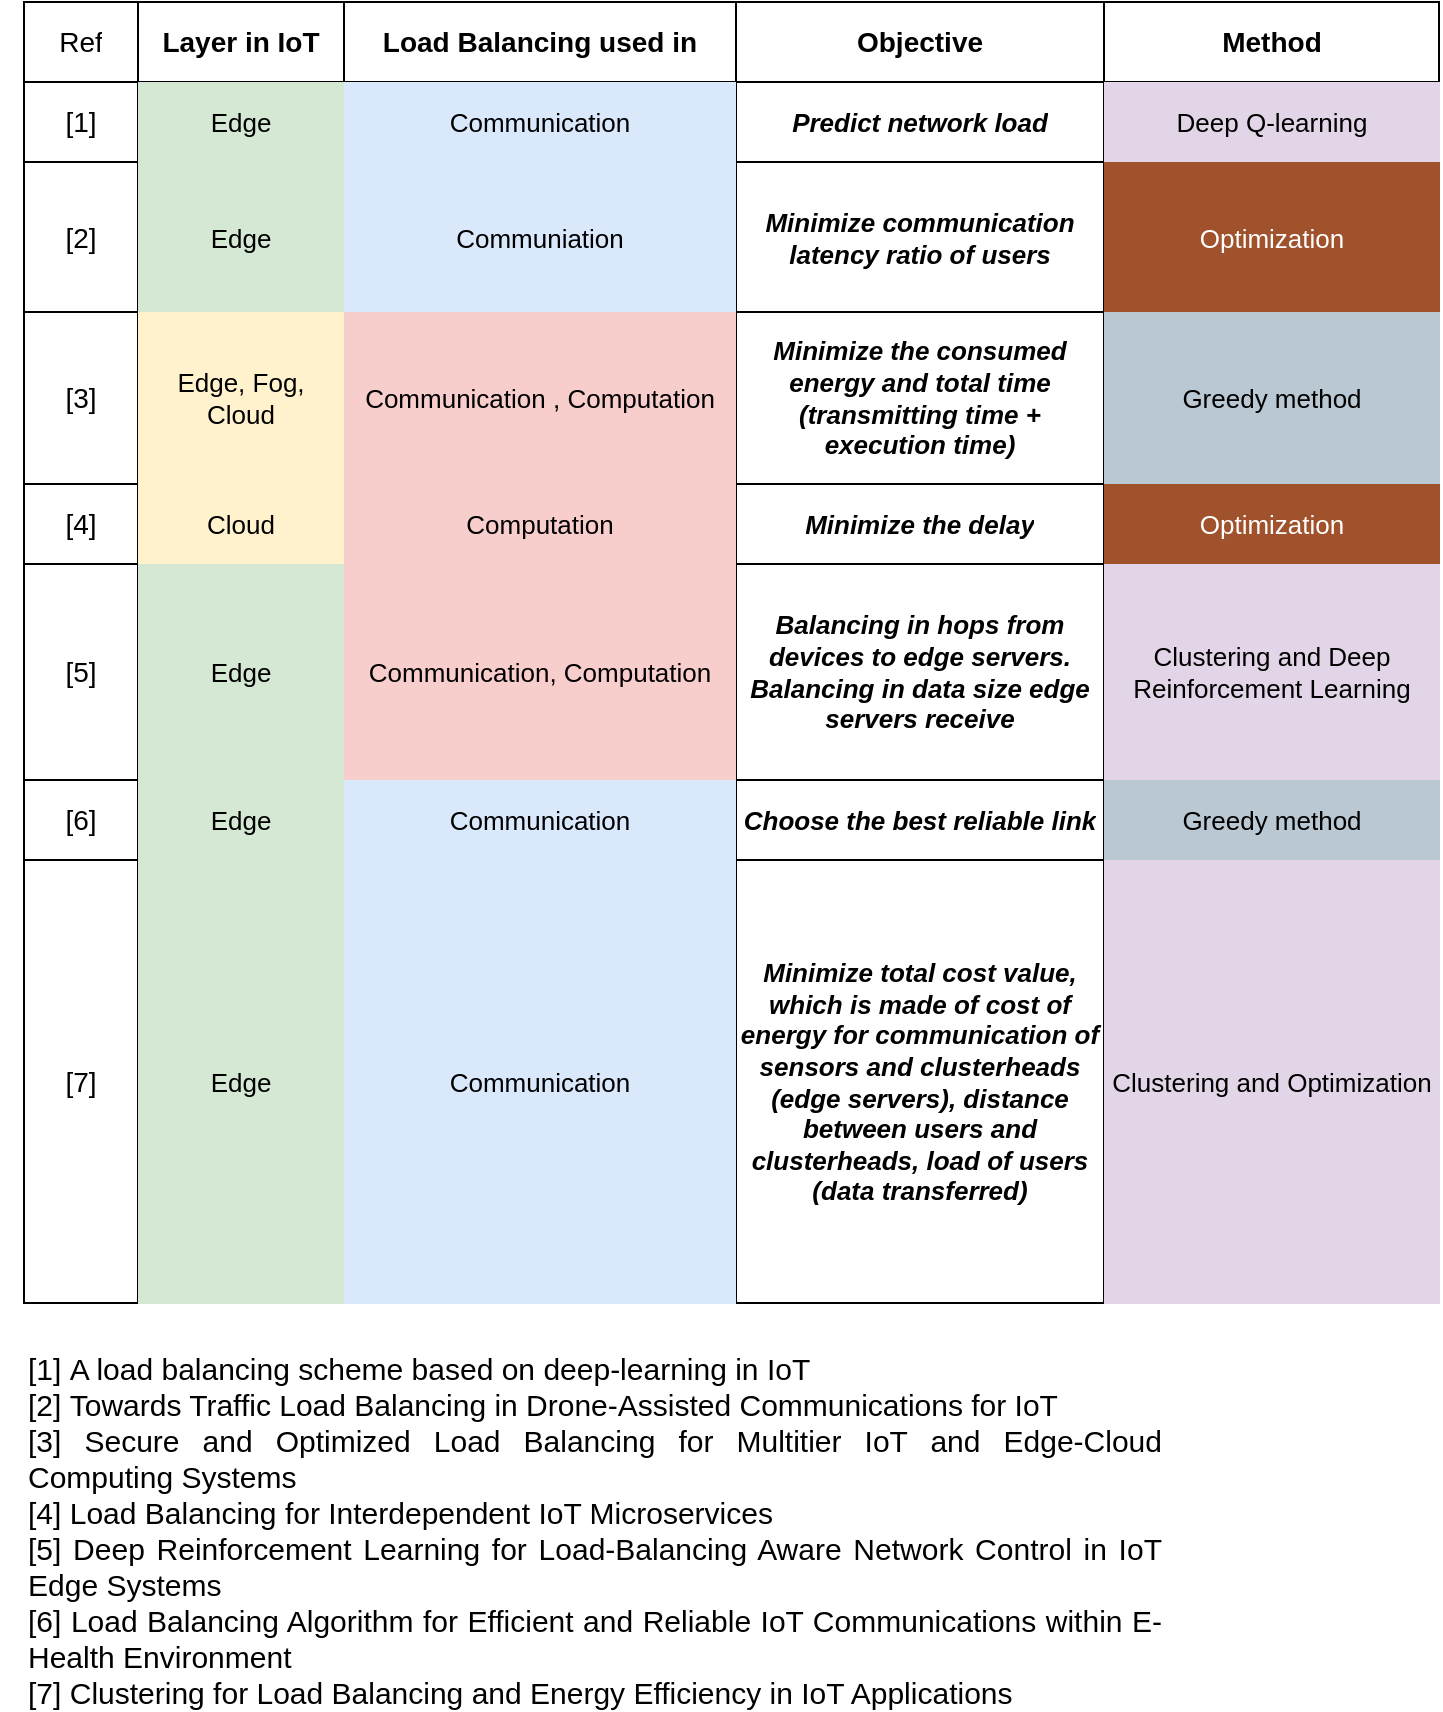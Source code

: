 <mxfile version="20.5.1" type="github">
  <diagram id="_E3sI_LXZcLA0dhhf7aI" name="Page-1">
    <mxGraphModel dx="1350" dy="925" grid="0" gridSize="10" guides="1" tooltips="1" connect="1" arrows="1" fold="1" page="1" pageScale="1" pageWidth="827" pageHeight="1169" math="0" shadow="0">
      <root>
        <mxCell id="0" />
        <mxCell id="1" parent="0" />
        <mxCell id="IzprlTdsyPw2d--SyqYn-1" value="" style="shape=table;startSize=0;container=1;collapsible=0;childLayout=tableLayout;" vertex="1" parent="1">
          <mxGeometry x="62" y="41" width="707.5" height="650.5" as="geometry" />
        </mxCell>
        <mxCell id="IzprlTdsyPw2d--SyqYn-2" value="" style="shape=tableRow;horizontal=0;startSize=0;swimlaneHead=0;swimlaneBody=0;top=0;left=0;bottom=0;right=0;collapsible=0;dropTarget=0;fillColor=none;points=[[0,0.5],[1,0.5]];portConstraint=eastwest;" vertex="1" parent="IzprlTdsyPw2d--SyqYn-1">
          <mxGeometry width="707.5" height="40" as="geometry" />
        </mxCell>
        <mxCell id="IzprlTdsyPw2d--SyqYn-3" value="&lt;span style=&quot;font-size: 14px;&quot;&gt;Ref&lt;/span&gt;" style="shape=partialRectangle;html=1;whiteSpace=wrap;connectable=0;overflow=hidden;fillColor=none;top=0;left=0;bottom=0;right=0;pointerEvents=1;" vertex="1" parent="IzprlTdsyPw2d--SyqYn-2">
          <mxGeometry width="57" height="40" as="geometry">
            <mxRectangle width="57" height="40" as="alternateBounds" />
          </mxGeometry>
        </mxCell>
        <mxCell id="IzprlTdsyPw2d--SyqYn-4" value="&lt;font style=&quot;font-size: 14px;&quot;&gt;&lt;b&gt;Layer in IoT&lt;/b&gt;&lt;/font&gt;" style="shape=partialRectangle;html=1;whiteSpace=wrap;connectable=0;overflow=hidden;fillColor=none;top=0;left=0;bottom=0;right=0;pointerEvents=1;" vertex="1" parent="IzprlTdsyPw2d--SyqYn-2">
          <mxGeometry x="57" width="103" height="40" as="geometry">
            <mxRectangle width="103" height="40" as="alternateBounds" />
          </mxGeometry>
        </mxCell>
        <mxCell id="IzprlTdsyPw2d--SyqYn-5" value="&lt;font style=&quot;font-size: 14px;&quot;&gt;&lt;b&gt;Load Balancing used in&lt;/b&gt;&lt;/font&gt;" style="shape=partialRectangle;html=1;whiteSpace=wrap;connectable=0;overflow=hidden;fillColor=none;top=0;left=0;bottom=0;right=0;pointerEvents=1;" vertex="1" parent="IzprlTdsyPw2d--SyqYn-2">
          <mxGeometry x="160" width="196" height="40" as="geometry">
            <mxRectangle width="196" height="40" as="alternateBounds" />
          </mxGeometry>
        </mxCell>
        <mxCell id="IzprlTdsyPw2d--SyqYn-6" value="&lt;font style=&quot;font-size: 14px;&quot;&gt;&lt;b&gt;Objective&lt;/b&gt;&lt;/font&gt;" style="shape=partialRectangle;html=1;whiteSpace=wrap;connectable=0;overflow=hidden;fillColor=none;top=0;left=0;bottom=0;right=0;pointerEvents=1;" vertex="1" parent="IzprlTdsyPw2d--SyqYn-2">
          <mxGeometry x="356" width="184" height="40" as="geometry">
            <mxRectangle width="184" height="40" as="alternateBounds" />
          </mxGeometry>
        </mxCell>
        <mxCell id="IzprlTdsyPw2d--SyqYn-7" value="&lt;font style=&quot;font-size: 14px;&quot;&gt;&lt;b&gt;Method&lt;/b&gt;&lt;/font&gt;" style="shape=partialRectangle;html=1;whiteSpace=wrap;connectable=0;overflow=hidden;fillColor=none;top=0;left=0;bottom=0;right=0;pointerEvents=1;" vertex="1" parent="IzprlTdsyPw2d--SyqYn-2">
          <mxGeometry x="540" width="168" height="40" as="geometry">
            <mxRectangle width="168" height="40" as="alternateBounds" />
          </mxGeometry>
        </mxCell>
        <mxCell id="IzprlTdsyPw2d--SyqYn-8" value="" style="shape=tableRow;horizontal=0;startSize=0;swimlaneHead=0;swimlaneBody=0;top=0;left=0;bottom=0;right=0;collapsible=0;dropTarget=0;fillColor=none;points=[[0,0.5],[1,0.5]];portConstraint=eastwest;" vertex="1" parent="IzprlTdsyPw2d--SyqYn-1">
          <mxGeometry y="40" width="707.5" height="40" as="geometry" />
        </mxCell>
        <mxCell id="IzprlTdsyPw2d--SyqYn-9" value="&lt;font style=&quot;font-size: 14px;&quot;&gt;[1]&lt;/font&gt;" style="shape=partialRectangle;html=1;whiteSpace=wrap;connectable=0;overflow=hidden;fillColor=none;top=0;left=0;bottom=0;right=0;pointerEvents=1;" vertex="1" parent="IzprlTdsyPw2d--SyqYn-8">
          <mxGeometry width="57" height="40" as="geometry">
            <mxRectangle width="57" height="40" as="alternateBounds" />
          </mxGeometry>
        </mxCell>
        <mxCell id="IzprlTdsyPw2d--SyqYn-10" value="&lt;font style=&quot;font-size: 13px;&quot;&gt;Edge&lt;/font&gt;" style="shape=partialRectangle;html=1;whiteSpace=wrap;connectable=0;overflow=hidden;fillColor=#d5e8d4;top=0;left=0;bottom=0;right=0;pointerEvents=1;strokeColor=#82b366;" vertex="1" parent="IzprlTdsyPw2d--SyqYn-8">
          <mxGeometry x="57" width="103" height="40" as="geometry">
            <mxRectangle width="103" height="40" as="alternateBounds" />
          </mxGeometry>
        </mxCell>
        <mxCell id="IzprlTdsyPw2d--SyqYn-11" value="&lt;font style=&quot;font-size: 13px;&quot;&gt;Communication&lt;/font&gt;" style="shape=partialRectangle;html=1;whiteSpace=wrap;connectable=0;overflow=hidden;fillColor=#dae8fc;top=0;left=0;bottom=0;right=0;pointerEvents=1;strokeColor=#6c8ebf;" vertex="1" parent="IzprlTdsyPw2d--SyqYn-8">
          <mxGeometry x="160" width="196" height="40" as="geometry">
            <mxRectangle width="196" height="40" as="alternateBounds" />
          </mxGeometry>
        </mxCell>
        <mxCell id="IzprlTdsyPw2d--SyqYn-12" value="&lt;font style=&quot;font-size: 13px;&quot;&gt;&lt;b&gt;&lt;i&gt;Predict network load&lt;/i&gt;&lt;/b&gt;&lt;/font&gt;" style="shape=partialRectangle;html=1;whiteSpace=wrap;connectable=0;overflow=hidden;fillColor=none;top=0;left=0;bottom=0;right=0;pointerEvents=1;" vertex="1" parent="IzprlTdsyPw2d--SyqYn-8">
          <mxGeometry x="356" width="184" height="40" as="geometry">
            <mxRectangle width="184" height="40" as="alternateBounds" />
          </mxGeometry>
        </mxCell>
        <mxCell id="IzprlTdsyPw2d--SyqYn-13" value="&lt;font style=&quot;font-size: 13px;&quot;&gt;Deep Q-learning&lt;/font&gt;" style="shape=partialRectangle;html=1;whiteSpace=wrap;connectable=0;overflow=hidden;fillColor=#e1d5e7;top=0;left=0;bottom=0;right=0;pointerEvents=1;strokeColor=#9673a6;" vertex="1" parent="IzprlTdsyPw2d--SyqYn-8">
          <mxGeometry x="540" width="168" height="40" as="geometry">
            <mxRectangle width="168" height="40" as="alternateBounds" />
          </mxGeometry>
        </mxCell>
        <mxCell id="IzprlTdsyPw2d--SyqYn-14" value="" style="shape=tableRow;horizontal=0;startSize=0;swimlaneHead=0;swimlaneBody=0;top=0;left=0;bottom=0;right=0;collapsible=0;dropTarget=0;fillColor=none;points=[[0,0.5],[1,0.5]];portConstraint=eastwest;" vertex="1" parent="IzprlTdsyPw2d--SyqYn-1">
          <mxGeometry y="80" width="707.5" height="75" as="geometry" />
        </mxCell>
        <mxCell id="IzprlTdsyPw2d--SyqYn-15" value="&lt;font style=&quot;font-size: 14px;&quot;&gt;[2]&lt;/font&gt;" style="shape=partialRectangle;html=1;whiteSpace=wrap;connectable=0;overflow=hidden;fillColor=none;top=0;left=0;bottom=0;right=0;pointerEvents=1;" vertex="1" parent="IzprlTdsyPw2d--SyqYn-14">
          <mxGeometry width="57" height="75" as="geometry">
            <mxRectangle width="57" height="75" as="alternateBounds" />
          </mxGeometry>
        </mxCell>
        <mxCell id="IzprlTdsyPw2d--SyqYn-16" value="&lt;font style=&quot;font-size: 13px;&quot;&gt;Edge&lt;/font&gt;" style="shape=partialRectangle;html=1;whiteSpace=wrap;connectable=0;overflow=hidden;fillColor=#d5e8d4;top=0;left=0;bottom=0;right=0;pointerEvents=1;strokeColor=#82b366;" vertex="1" parent="IzprlTdsyPw2d--SyqYn-14">
          <mxGeometry x="57" width="103" height="75" as="geometry">
            <mxRectangle width="103" height="75" as="alternateBounds" />
          </mxGeometry>
        </mxCell>
        <mxCell id="IzprlTdsyPw2d--SyqYn-17" value="&lt;font style=&quot;font-size: 13px;&quot;&gt;Communiation&lt;/font&gt;" style="shape=partialRectangle;html=1;whiteSpace=wrap;connectable=0;overflow=hidden;fillColor=#dae8fc;top=0;left=0;bottom=0;right=0;pointerEvents=1;strokeColor=#6c8ebf;" vertex="1" parent="IzprlTdsyPw2d--SyqYn-14">
          <mxGeometry x="160" width="196" height="75" as="geometry">
            <mxRectangle width="196" height="75" as="alternateBounds" />
          </mxGeometry>
        </mxCell>
        <mxCell id="IzprlTdsyPw2d--SyqYn-18" value="&lt;font style=&quot;font-size: 13px;&quot;&gt;&lt;b&gt;&lt;i&gt;Minimize communication latency ratio of users&lt;/i&gt;&lt;/b&gt;&lt;/font&gt;" style="shape=partialRectangle;html=1;whiteSpace=wrap;connectable=0;overflow=hidden;fillColor=none;top=0;left=0;bottom=0;right=0;pointerEvents=1;" vertex="1" parent="IzprlTdsyPw2d--SyqYn-14">
          <mxGeometry x="356" width="184" height="75" as="geometry">
            <mxRectangle width="184" height="75" as="alternateBounds" />
          </mxGeometry>
        </mxCell>
        <mxCell id="IzprlTdsyPw2d--SyqYn-19" value="&lt;font style=&quot;font-size: 13px;&quot;&gt;Optimization&lt;/font&gt;" style="shape=partialRectangle;html=1;whiteSpace=wrap;connectable=0;overflow=hidden;fillColor=#a0522d;top=0;left=0;bottom=0;right=0;pointerEvents=1;fontColor=#ffffff;strokeColor=#6D1F00;" vertex="1" parent="IzprlTdsyPw2d--SyqYn-14">
          <mxGeometry x="540" width="168" height="75" as="geometry">
            <mxRectangle width="168" height="75" as="alternateBounds" />
          </mxGeometry>
        </mxCell>
        <mxCell id="IzprlTdsyPw2d--SyqYn-20" value="" style="shape=tableRow;horizontal=0;startSize=0;swimlaneHead=0;swimlaneBody=0;top=0;left=0;bottom=0;right=0;collapsible=0;dropTarget=0;fillColor=none;points=[[0,0.5],[1,0.5]];portConstraint=eastwest;" vertex="1" parent="IzprlTdsyPw2d--SyqYn-1">
          <mxGeometry y="155" width="707.5" height="86" as="geometry" />
        </mxCell>
        <mxCell id="IzprlTdsyPw2d--SyqYn-21" value="&lt;font style=&quot;font-size: 14px;&quot;&gt;[3]&lt;/font&gt;" style="shape=partialRectangle;html=1;whiteSpace=wrap;connectable=0;overflow=hidden;fillColor=none;top=0;left=0;bottom=0;right=0;pointerEvents=1;" vertex="1" parent="IzprlTdsyPw2d--SyqYn-20">
          <mxGeometry width="57" height="86" as="geometry">
            <mxRectangle width="57" height="86" as="alternateBounds" />
          </mxGeometry>
        </mxCell>
        <mxCell id="IzprlTdsyPw2d--SyqYn-22" value="&lt;font style=&quot;font-size: 13px;&quot;&gt;Edge, Fog, Cloud&lt;/font&gt;" style="shape=partialRectangle;html=1;whiteSpace=wrap;connectable=0;overflow=hidden;fillColor=#fff2cc;top=0;left=0;bottom=0;right=0;pointerEvents=1;strokeColor=#d6b656;" vertex="1" parent="IzprlTdsyPw2d--SyqYn-20">
          <mxGeometry x="57" width="103" height="86" as="geometry">
            <mxRectangle width="103" height="86" as="alternateBounds" />
          </mxGeometry>
        </mxCell>
        <mxCell id="IzprlTdsyPw2d--SyqYn-23" value="&lt;font style=&quot;font-size: 13px;&quot;&gt;Communication , Computation&lt;/font&gt;" style="shape=partialRectangle;html=1;whiteSpace=wrap;connectable=0;overflow=hidden;fillColor=#f8cecc;top=0;left=0;bottom=0;right=0;pointerEvents=1;strokeColor=#b85450;" vertex="1" parent="IzprlTdsyPw2d--SyqYn-20">
          <mxGeometry x="160" width="196" height="86" as="geometry">
            <mxRectangle width="196" height="86" as="alternateBounds" />
          </mxGeometry>
        </mxCell>
        <mxCell id="IzprlTdsyPw2d--SyqYn-24" value="&lt;font style=&quot;font-size: 13px;&quot;&gt;&lt;b&gt;&lt;i&gt;Minimize the consumed energy and total time (transmitting time + execution time)&lt;/i&gt;&lt;/b&gt;&lt;/font&gt;" style="shape=partialRectangle;html=1;whiteSpace=wrap;connectable=0;overflow=hidden;fillColor=none;top=0;left=0;bottom=0;right=0;pointerEvents=1;" vertex="1" parent="IzprlTdsyPw2d--SyqYn-20">
          <mxGeometry x="356" width="184" height="86" as="geometry">
            <mxRectangle width="184" height="86" as="alternateBounds" />
          </mxGeometry>
        </mxCell>
        <mxCell id="IzprlTdsyPw2d--SyqYn-25" value="&lt;font style=&quot;font-size: 13px;&quot;&gt;Greedy method&lt;/font&gt;" style="shape=partialRectangle;html=1;whiteSpace=wrap;connectable=0;overflow=hidden;fillColor=#bac8d3;top=0;left=0;bottom=0;right=0;pointerEvents=1;strokeColor=#23445d;" vertex="1" parent="IzprlTdsyPw2d--SyqYn-20">
          <mxGeometry x="540" width="168" height="86" as="geometry">
            <mxRectangle width="168" height="86" as="alternateBounds" />
          </mxGeometry>
        </mxCell>
        <mxCell id="IzprlTdsyPw2d--SyqYn-26" value="" style="shape=tableRow;horizontal=0;startSize=0;swimlaneHead=0;swimlaneBody=0;top=0;left=0;bottom=0;right=0;collapsible=0;dropTarget=0;fillColor=none;points=[[0,0.5],[1,0.5]];portConstraint=eastwest;" vertex="1" parent="IzprlTdsyPw2d--SyqYn-1">
          <mxGeometry y="241" width="707.5" height="40" as="geometry" />
        </mxCell>
        <mxCell id="IzprlTdsyPw2d--SyqYn-27" value="&lt;font style=&quot;font-size: 14px;&quot;&gt;[4]&lt;/font&gt;" style="shape=partialRectangle;html=1;whiteSpace=wrap;connectable=0;overflow=hidden;fillColor=none;top=0;left=0;bottom=0;right=0;pointerEvents=1;" vertex="1" parent="IzprlTdsyPw2d--SyqYn-26">
          <mxGeometry width="57" height="40" as="geometry">
            <mxRectangle width="57" height="40" as="alternateBounds" />
          </mxGeometry>
        </mxCell>
        <mxCell id="IzprlTdsyPw2d--SyqYn-28" value="&lt;font style=&quot;font-size: 13px;&quot;&gt;Cloud&lt;/font&gt;" style="shape=partialRectangle;html=1;whiteSpace=wrap;connectable=0;overflow=hidden;fillColor=#fff2cc;top=0;left=0;bottom=0;right=0;pointerEvents=1;strokeColor=#d6b656;" vertex="1" parent="IzprlTdsyPw2d--SyqYn-26">
          <mxGeometry x="57" width="103" height="40" as="geometry">
            <mxRectangle width="103" height="40" as="alternateBounds" />
          </mxGeometry>
        </mxCell>
        <mxCell id="IzprlTdsyPw2d--SyqYn-29" value="&lt;font style=&quot;font-size: 13px;&quot;&gt;Computation&lt;/font&gt;" style="shape=partialRectangle;html=1;whiteSpace=wrap;connectable=0;overflow=hidden;fillColor=#f8cecc;top=0;left=0;bottom=0;right=0;pointerEvents=1;strokeColor=#b85450;" vertex="1" parent="IzprlTdsyPw2d--SyqYn-26">
          <mxGeometry x="160" width="196" height="40" as="geometry">
            <mxRectangle width="196" height="40" as="alternateBounds" />
          </mxGeometry>
        </mxCell>
        <mxCell id="IzprlTdsyPw2d--SyqYn-30" value="&lt;font style=&quot;font-size: 13px;&quot;&gt;&lt;b&gt;&lt;i&gt;Minimize the delay&lt;/i&gt;&lt;/b&gt;&lt;/font&gt;" style="shape=partialRectangle;html=1;whiteSpace=wrap;connectable=0;overflow=hidden;fillColor=none;top=0;left=0;bottom=0;right=0;pointerEvents=1;" vertex="1" parent="IzprlTdsyPw2d--SyqYn-26">
          <mxGeometry x="356" width="184" height="40" as="geometry">
            <mxRectangle width="184" height="40" as="alternateBounds" />
          </mxGeometry>
        </mxCell>
        <mxCell id="IzprlTdsyPw2d--SyqYn-31" value="&lt;font style=&quot;font-size: 13px;&quot;&gt;Optimization&lt;/font&gt;" style="shape=partialRectangle;html=1;whiteSpace=wrap;connectable=0;overflow=hidden;fillColor=#a0522d;top=0;left=0;bottom=0;right=0;pointerEvents=1;fontColor=#ffffff;strokeColor=#6D1F00;" vertex="1" parent="IzprlTdsyPw2d--SyqYn-26">
          <mxGeometry x="540" width="168" height="40" as="geometry">
            <mxRectangle width="168" height="40" as="alternateBounds" />
          </mxGeometry>
        </mxCell>
        <mxCell id="IzprlTdsyPw2d--SyqYn-32" value="" style="shape=tableRow;horizontal=0;startSize=0;swimlaneHead=0;swimlaneBody=0;top=0;left=0;bottom=0;right=0;collapsible=0;dropTarget=0;fillColor=none;points=[[0,0.5],[1,0.5]];portConstraint=eastwest;" vertex="1" parent="IzprlTdsyPw2d--SyqYn-1">
          <mxGeometry y="281" width="707.5" height="108" as="geometry" />
        </mxCell>
        <mxCell id="IzprlTdsyPw2d--SyqYn-33" value="&lt;font style=&quot;font-size: 14px;&quot;&gt;[5]&lt;/font&gt;" style="shape=partialRectangle;html=1;whiteSpace=wrap;connectable=0;overflow=hidden;fillColor=none;top=0;left=0;bottom=0;right=0;pointerEvents=1;" vertex="1" parent="IzprlTdsyPw2d--SyqYn-32">
          <mxGeometry width="57" height="108" as="geometry">
            <mxRectangle width="57" height="108" as="alternateBounds" />
          </mxGeometry>
        </mxCell>
        <mxCell id="IzprlTdsyPw2d--SyqYn-34" value="&lt;font style=&quot;font-size: 13px;&quot;&gt;Edge&lt;/font&gt;" style="shape=partialRectangle;html=1;whiteSpace=wrap;connectable=0;overflow=hidden;fillColor=#d5e8d4;top=0;left=0;bottom=0;right=0;pointerEvents=1;strokeColor=#82b366;" vertex="1" parent="IzprlTdsyPw2d--SyqYn-32">
          <mxGeometry x="57" width="103" height="108" as="geometry">
            <mxRectangle width="103" height="108" as="alternateBounds" />
          </mxGeometry>
        </mxCell>
        <mxCell id="IzprlTdsyPw2d--SyqYn-35" value="&lt;font style=&quot;font-size: 13px;&quot;&gt;Communication, Computation&lt;/font&gt;" style="shape=partialRectangle;html=1;whiteSpace=wrap;connectable=0;overflow=hidden;fillColor=#f8cecc;top=0;left=0;bottom=0;right=0;pointerEvents=1;strokeColor=#b85450;" vertex="1" parent="IzprlTdsyPw2d--SyqYn-32">
          <mxGeometry x="160" width="196" height="108" as="geometry">
            <mxRectangle width="196" height="108" as="alternateBounds" />
          </mxGeometry>
        </mxCell>
        <mxCell id="IzprlTdsyPw2d--SyqYn-36" value="&lt;font style=&quot;font-size: 13px;&quot;&gt;&lt;b&gt;&lt;i&gt;Balancing in hops from devices to edge servers.&lt;br&gt;Balancing in data size edge servers receive&lt;/i&gt;&lt;/b&gt;&lt;/font&gt;" style="shape=partialRectangle;html=1;whiteSpace=wrap;connectable=0;overflow=hidden;fillColor=none;top=0;left=0;bottom=0;right=0;pointerEvents=1;" vertex="1" parent="IzprlTdsyPw2d--SyqYn-32">
          <mxGeometry x="356" width="184" height="108" as="geometry">
            <mxRectangle width="184" height="108" as="alternateBounds" />
          </mxGeometry>
        </mxCell>
        <mxCell id="IzprlTdsyPw2d--SyqYn-37" value="&lt;font style=&quot;font-size: 13px;&quot;&gt;Clustering and Deep Reinforcement Learning&lt;/font&gt;" style="shape=partialRectangle;html=1;whiteSpace=wrap;connectable=0;overflow=hidden;fillColor=#e1d5e7;top=0;left=0;bottom=0;right=0;pointerEvents=1;strokeColor=#9673a6;" vertex="1" parent="IzprlTdsyPw2d--SyqYn-32">
          <mxGeometry x="540" width="168" height="108" as="geometry">
            <mxRectangle width="168" height="108" as="alternateBounds" />
          </mxGeometry>
        </mxCell>
        <mxCell id="IzprlTdsyPw2d--SyqYn-38" value="" style="shape=tableRow;horizontal=0;startSize=0;swimlaneHead=0;swimlaneBody=0;top=0;left=0;bottom=0;right=0;collapsible=0;dropTarget=0;fillColor=none;points=[[0,0.5],[1,0.5]];portConstraint=eastwest;" vertex="1" parent="IzprlTdsyPw2d--SyqYn-1">
          <mxGeometry y="389" width="707.5" height="40" as="geometry" />
        </mxCell>
        <mxCell id="IzprlTdsyPw2d--SyqYn-39" value="&lt;font style=&quot;font-size: 14px;&quot;&gt;[6]&lt;/font&gt;" style="shape=partialRectangle;html=1;whiteSpace=wrap;connectable=0;overflow=hidden;fillColor=none;top=0;left=0;bottom=0;right=0;pointerEvents=1;" vertex="1" parent="IzprlTdsyPw2d--SyqYn-38">
          <mxGeometry width="57" height="40" as="geometry">
            <mxRectangle width="57" height="40" as="alternateBounds" />
          </mxGeometry>
        </mxCell>
        <mxCell id="IzprlTdsyPw2d--SyqYn-40" value="&lt;font style=&quot;font-size: 13px;&quot;&gt;Edge&lt;/font&gt;" style="shape=partialRectangle;html=1;whiteSpace=wrap;connectable=0;overflow=hidden;fillColor=#d5e8d4;top=0;left=0;bottom=0;right=0;pointerEvents=1;strokeColor=#82b366;" vertex="1" parent="IzprlTdsyPw2d--SyqYn-38">
          <mxGeometry x="57" width="103" height="40" as="geometry">
            <mxRectangle width="103" height="40" as="alternateBounds" />
          </mxGeometry>
        </mxCell>
        <mxCell id="IzprlTdsyPw2d--SyqYn-41" value="&lt;font style=&quot;font-size: 13px;&quot;&gt;Communication&lt;/font&gt;" style="shape=partialRectangle;html=1;whiteSpace=wrap;connectable=0;overflow=hidden;fillColor=#dae8fc;top=0;left=0;bottom=0;right=0;pointerEvents=1;strokeColor=#6c8ebf;" vertex="1" parent="IzprlTdsyPw2d--SyqYn-38">
          <mxGeometry x="160" width="196" height="40" as="geometry">
            <mxRectangle width="196" height="40" as="alternateBounds" />
          </mxGeometry>
        </mxCell>
        <mxCell id="IzprlTdsyPw2d--SyqYn-42" value="&lt;font style=&quot;font-size: 13px;&quot;&gt;&lt;b&gt;&lt;i&gt;Choose the best reliable link&lt;/i&gt;&lt;/b&gt;&lt;/font&gt;" style="shape=partialRectangle;html=1;whiteSpace=wrap;connectable=0;overflow=hidden;fillColor=none;top=0;left=0;bottom=0;right=0;pointerEvents=1;" vertex="1" parent="IzprlTdsyPw2d--SyqYn-38">
          <mxGeometry x="356" width="184" height="40" as="geometry">
            <mxRectangle width="184" height="40" as="alternateBounds" />
          </mxGeometry>
        </mxCell>
        <mxCell id="IzprlTdsyPw2d--SyqYn-43" value="&lt;font style=&quot;font-size: 13px;&quot;&gt;Greedy method&lt;/font&gt;" style="shape=partialRectangle;html=1;whiteSpace=wrap;connectable=0;overflow=hidden;fillColor=#bac8d3;top=0;left=0;bottom=0;right=0;pointerEvents=1;strokeColor=#23445d;" vertex="1" parent="IzprlTdsyPw2d--SyqYn-38">
          <mxGeometry x="540" width="168" height="40" as="geometry">
            <mxRectangle width="168" height="40" as="alternateBounds" />
          </mxGeometry>
        </mxCell>
        <mxCell id="IzprlTdsyPw2d--SyqYn-44" style="shape=tableRow;horizontal=0;startSize=0;swimlaneHead=0;swimlaneBody=0;top=0;left=0;bottom=0;right=0;collapsible=0;dropTarget=0;fillColor=none;points=[[0,0.5],[1,0.5]];portConstraint=eastwest;" vertex="1" parent="IzprlTdsyPw2d--SyqYn-1">
          <mxGeometry y="429" width="707.5" height="222" as="geometry" />
        </mxCell>
        <mxCell id="IzprlTdsyPw2d--SyqYn-45" value="&lt;font style=&quot;font-size: 14px;&quot;&gt;[7]&lt;/font&gt;" style="shape=partialRectangle;html=1;whiteSpace=wrap;connectable=0;overflow=hidden;fillColor=none;top=0;left=0;bottom=0;right=0;pointerEvents=1;" vertex="1" parent="IzprlTdsyPw2d--SyqYn-44">
          <mxGeometry width="57" height="222" as="geometry">
            <mxRectangle width="57" height="222" as="alternateBounds" />
          </mxGeometry>
        </mxCell>
        <mxCell id="IzprlTdsyPw2d--SyqYn-46" value="&lt;font style=&quot;font-size: 13px;&quot;&gt;Edge&lt;/font&gt;" style="shape=partialRectangle;html=1;whiteSpace=wrap;connectable=0;overflow=hidden;fillColor=#d5e8d4;top=0;left=0;bottom=0;right=0;pointerEvents=1;strokeColor=#82b366;" vertex="1" parent="IzprlTdsyPw2d--SyqYn-44">
          <mxGeometry x="57" width="103" height="222" as="geometry">
            <mxRectangle width="103" height="222" as="alternateBounds" />
          </mxGeometry>
        </mxCell>
        <mxCell id="IzprlTdsyPw2d--SyqYn-47" value="&lt;font style=&quot;font-size: 13px;&quot;&gt;Communication&lt;/font&gt;" style="shape=partialRectangle;html=1;whiteSpace=wrap;connectable=0;overflow=hidden;fillColor=#dae8fc;top=0;left=0;bottom=0;right=0;pointerEvents=1;strokeColor=#6c8ebf;" vertex="1" parent="IzprlTdsyPw2d--SyqYn-44">
          <mxGeometry x="160" width="196" height="222" as="geometry">
            <mxRectangle width="196" height="222" as="alternateBounds" />
          </mxGeometry>
        </mxCell>
        <mxCell id="IzprlTdsyPw2d--SyqYn-48" value="&lt;font style=&quot;font-size: 13px;&quot;&gt;&lt;b&gt;&lt;i&gt;Minimize total cost value, which is made of cost of energy for communication of sensors and clusterheads (edge servers), distance between users and clusterheads, load of users (data transferred)&lt;/i&gt;&lt;/b&gt;&lt;/font&gt;" style="shape=partialRectangle;html=1;whiteSpace=wrap;connectable=0;overflow=hidden;fillColor=none;top=0;left=0;bottom=0;right=0;pointerEvents=1;" vertex="1" parent="IzprlTdsyPw2d--SyqYn-44">
          <mxGeometry x="356" width="184" height="222" as="geometry">
            <mxRectangle width="184" height="222" as="alternateBounds" />
          </mxGeometry>
        </mxCell>
        <mxCell id="IzprlTdsyPw2d--SyqYn-49" value="&lt;font style=&quot;font-size: 13px;&quot;&gt;Clustering and Optimization&lt;/font&gt;" style="shape=partialRectangle;html=1;whiteSpace=wrap;connectable=0;overflow=hidden;fillColor=#e1d5e7;top=0;left=0;bottom=0;right=0;pointerEvents=1;strokeColor=#9673a6;" vertex="1" parent="IzprlTdsyPw2d--SyqYn-44">
          <mxGeometry x="540" width="168" height="222" as="geometry">
            <mxRectangle width="168" height="222" as="alternateBounds" />
          </mxGeometry>
        </mxCell>
        <mxCell id="IzprlTdsyPw2d--SyqYn-50" value="&lt;div style=&quot;text-align: justify; font-size: 15px;&quot;&gt;&lt;font style=&quot;font-size: 15px;&quot;&gt;&lt;span style=&quot;background-color: initial;&quot;&gt;[1]&amp;nbsp;&lt;/span&gt;&lt;span style=&quot;background-color: initial;&quot; data-reactroot=&quot;&quot; class=&quot;notion-enable-hover&quot; data-token-index=&quot;0&quot;&gt;A load balancing scheme based on deep-learning in IoT&lt;/span&gt;&lt;/font&gt;&lt;/div&gt;&lt;span data-reactroot=&quot;&quot; class=&quot;notion-enable-hover&quot; data-token-index=&quot;0&quot; style=&quot;font-size: 15px;&quot;&gt;&lt;font style=&quot;font-size: 15px;&quot;&gt;&lt;div style=&quot;text-align: justify;&quot;&gt;&lt;span style=&quot;background-color: initial;&quot;&gt;[2]&amp;nbsp;&lt;span data-reactroot=&quot;&quot; class=&quot;notion-enable-hover&quot; data-token-index=&quot;0&quot;&gt;Towards Traffic Load Balancing in Drone-Assisted Communications for IoT&lt;/span&gt;&lt;/span&gt;&lt;/div&gt;&lt;div style=&quot;text-align: justify;&quot;&gt;&lt;span style=&quot;background-color: initial;&quot;&gt;[3]&amp;nbsp;&lt;span data-reactroot=&quot;&quot; class=&quot;notion-enable-hover&quot; data-token-index=&quot;0&quot;&gt;Secure and Optimized Load Balancing for Multitier IoT and Edge-Cloud Computing Systems&lt;/span&gt;&lt;/span&gt;&lt;/div&gt;&lt;div style=&quot;text-align: justify;&quot;&gt;&lt;span style=&quot;background-color: initial;&quot;&gt;[4]&amp;nbsp;&lt;span data-reactroot=&quot;&quot; class=&quot;notion-enable-hover&quot; data-token-index=&quot;0&quot;&gt;Load Balancing for Interdependent IoT Microservices&lt;/span&gt;&lt;/span&gt;&lt;/div&gt;&lt;div style=&quot;text-align: justify;&quot;&gt;&lt;span style=&quot;background-color: initial;&quot;&gt;[5]&amp;nbsp;&lt;span data-reactroot=&quot;&quot; class=&quot;notion-enable-hover&quot; data-token-index=&quot;0&quot;&gt;Deep Reinforcement Learning for Load-Balancing Aware Network Control in IoT Edge Systems&lt;/span&gt;&lt;/span&gt;&lt;/div&gt;&lt;div style=&quot;text-align: justify;&quot;&gt;&lt;span style=&quot;background-color: initial;&quot;&gt;[6]&amp;nbsp;&lt;span data-reactroot=&quot;&quot; class=&quot;notion-enable-hover&quot; data-token-index=&quot;0&quot;&gt;Load Balancing Algorithm for Efficient and Reliable IoT Communications within E-Health Environment&lt;/span&gt;&lt;/span&gt;&lt;/div&gt;&lt;div style=&quot;text-align: justify;&quot;&gt;&lt;span style=&quot;background-color: initial;&quot;&gt;[7]&amp;nbsp;&lt;span style=&quot;&quot; data-reactroot=&quot;&quot; class=&quot;notion-enable-hover&quot; data-token-index=&quot;0&quot;&gt;Clustering for Load Balancing and Energy Efficiency in IoT Applications&lt;/span&gt;&lt;/span&gt;&lt;/div&gt;&lt;/font&gt;&lt;/span&gt;" style="text;html=1;strokeColor=none;fillColor=none;align=center;verticalAlign=middle;whiteSpace=wrap;rounded=0;fontSize=14;spacing=15;" vertex="1" parent="1">
          <mxGeometry x="50" y="790" width="595" height="30" as="geometry" />
        </mxCell>
      </root>
    </mxGraphModel>
  </diagram>
</mxfile>
